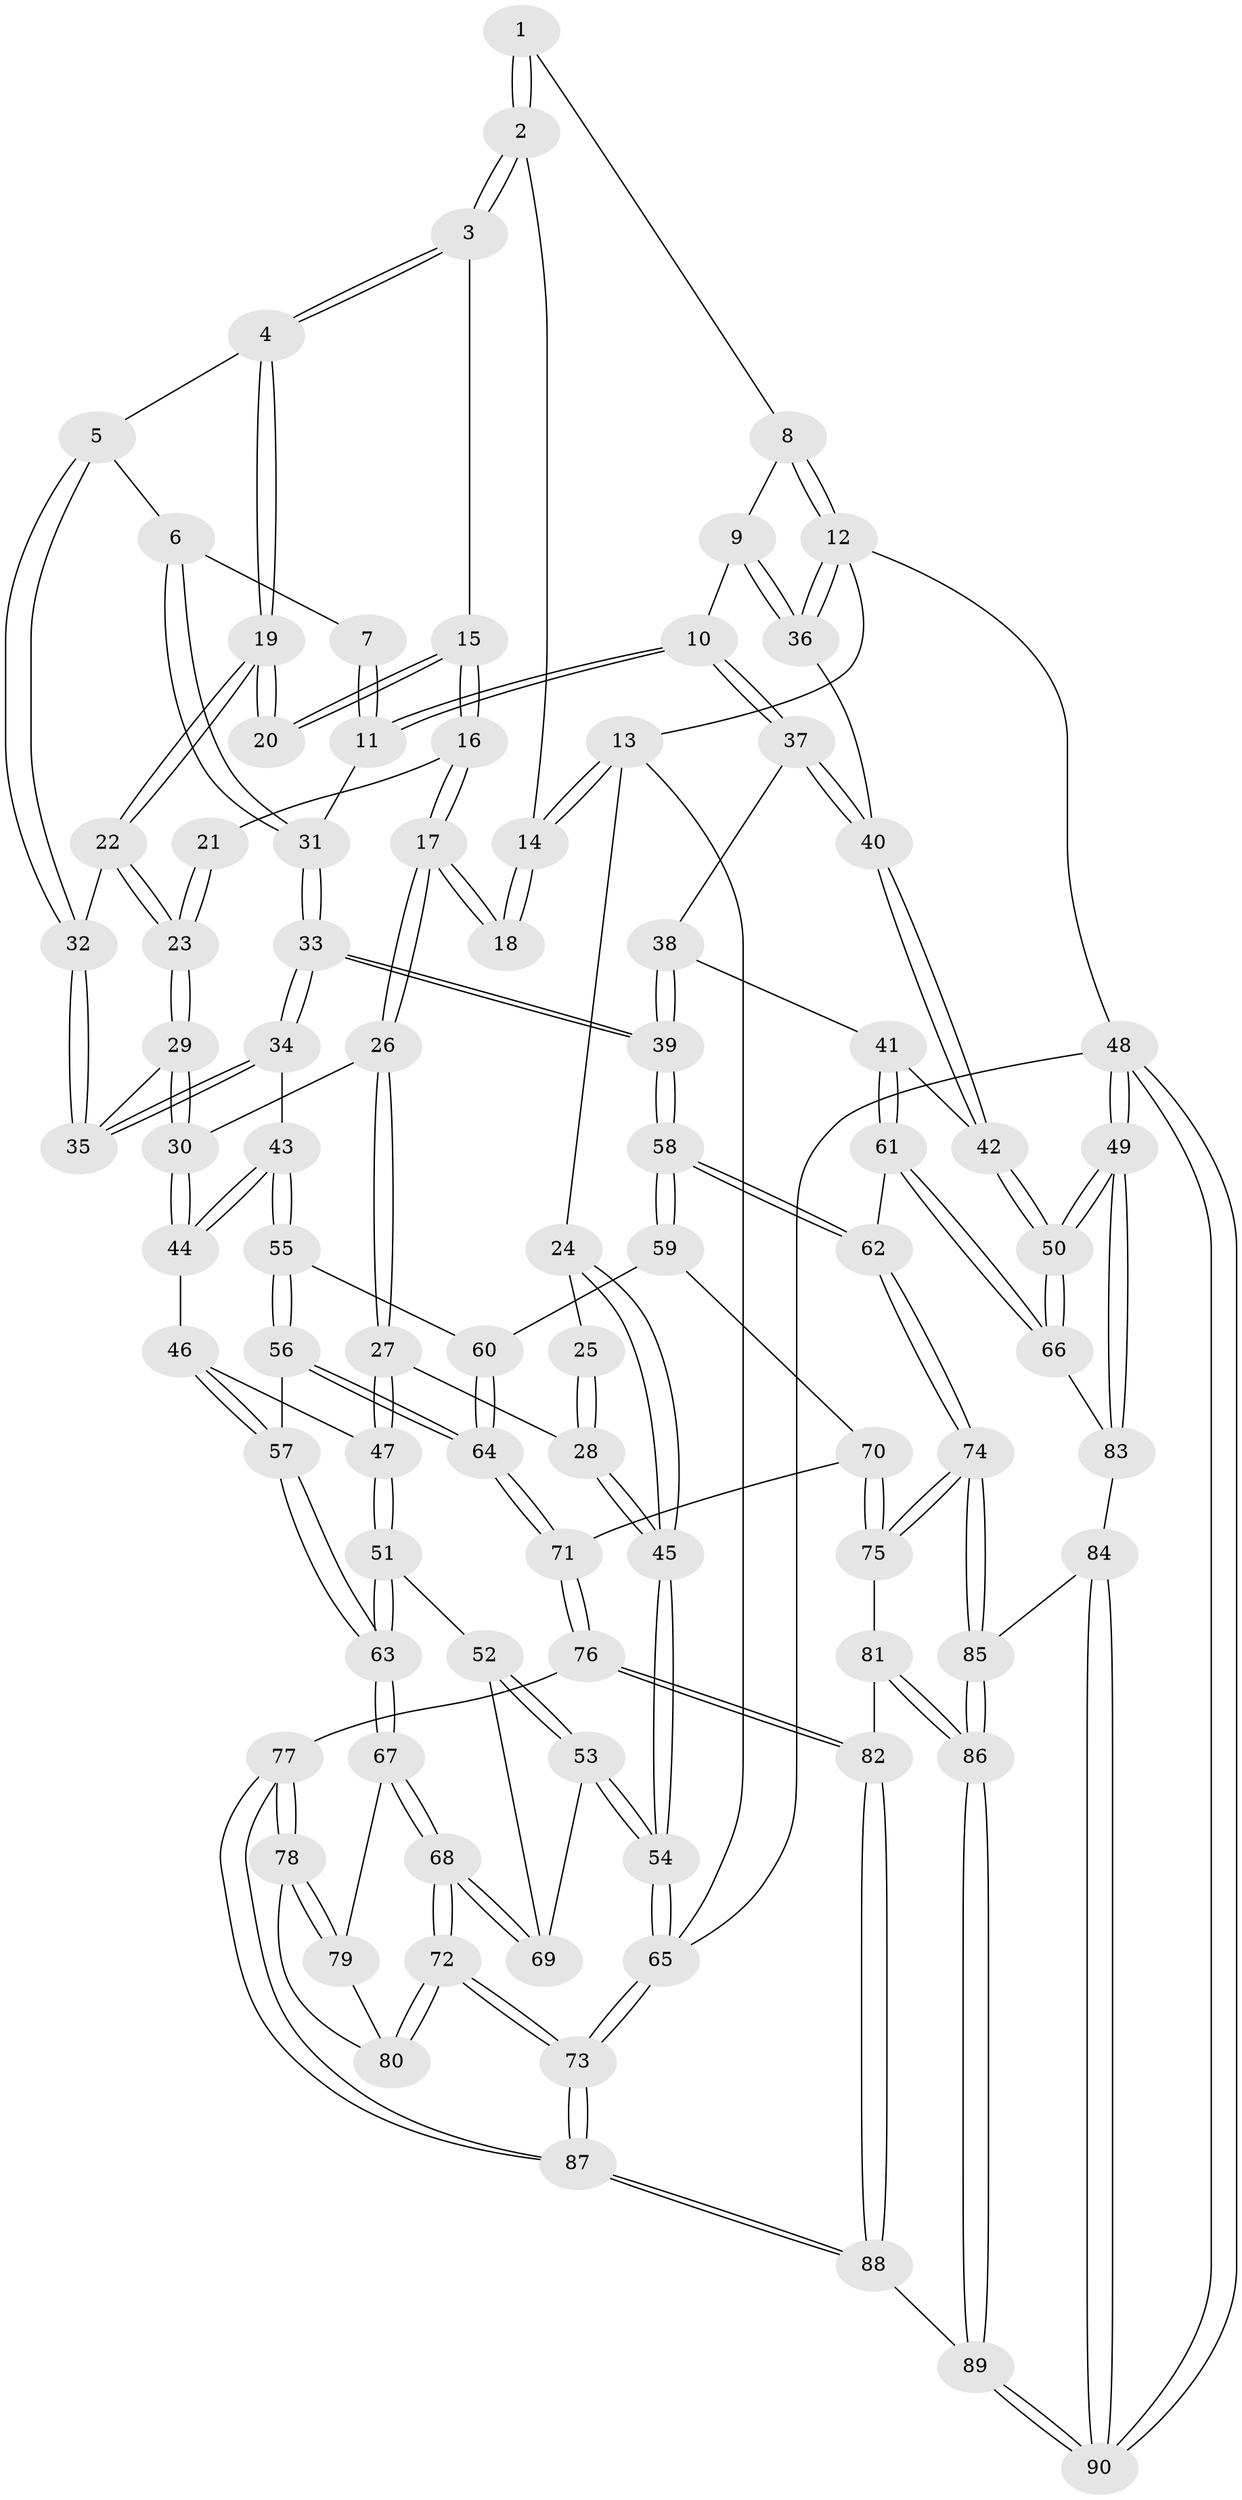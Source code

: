 // Generated by graph-tools (version 1.1) at 2025/03/03/09/25 03:03:25]
// undirected, 90 vertices, 222 edges
graph export_dot {
graph [start="1"]
  node [color=gray90,style=filled];
  1 [pos="+0.8324256235164152+0"];
  2 [pos="+0.3030651869386811+0"];
  3 [pos="+0.3181335038666165+0"];
  4 [pos="+0.4229292916550444+0.13478684561758048"];
  5 [pos="+0.5264046156391169+0.18660931407141534"];
  6 [pos="+0.5521867826585712+0.18284217193061517"];
  7 [pos="+0.6934175473410109+0"];
  8 [pos="+0.8524358012389535+0"];
  9 [pos="+0.8473615712106105+0.22084961791732866"];
  10 [pos="+0.7992057459936347+0.27097399419971846"];
  11 [pos="+0.7335858447241255+0.2616588765891132"];
  12 [pos="+1+0"];
  13 [pos="+0+0"];
  14 [pos="+0.16036938286115487+0"];
  15 [pos="+0.2055001477050743+0.16409068442251837"];
  16 [pos="+0.140012054452322+0.2227645535697416"];
  17 [pos="+0.13050692948101952+0.2259371779646108"];
  18 [pos="+0.09922411363050412+0.21544948051551002"];
  19 [pos="+0.3356276008905667+0.25765867317304125"];
  20 [pos="+0.3003153498371625+0.24403898823876888"];
  21 [pos="+0.1984006673369596+0.25222415710412577"];
  22 [pos="+0.3301058364608722+0.2999004805788808"];
  23 [pos="+0.29438276286768505+0.37152172248129506"];
  24 [pos="+0+0.0002737120645666791"];
  25 [pos="+0.0960686053077202+0.2154157476005907"];
  26 [pos="+0.15560178083765627+0.4060833474546411"];
  27 [pos="+0.001932899780943754+0.4620698639966806"];
  28 [pos="+0+0.4524366497040017"];
  29 [pos="+0.2869969347466731+0.40165774046926045"];
  30 [pos="+0.27408402146267796+0.4330294022928762"];
  31 [pos="+0.6921482857593493+0.2643267582395635"];
  32 [pos="+0.4988696150714763+0.3420164266888971"];
  33 [pos="+0.5752568876856426+0.4927236453162826"];
  34 [pos="+0.5531801857483256+0.4856696764548347"];
  35 [pos="+0.4994327339572443+0.34563765194257934"];
  36 [pos="+1+0.26918439938179856"];
  37 [pos="+0.8168007544389828+0.34094236838139"];
  38 [pos="+0.8205491752165313+0.39184924813642336"];
  39 [pos="+0.5894818208438344+0.5047658386461517"];
  40 [pos="+1+0.35309861746803206"];
  41 [pos="+0.9058076150136458+0.5117235366216939"];
  42 [pos="+1+0.4731023528612203"];
  43 [pos="+0.42926052794466085+0.5202045941715957"];
  44 [pos="+0.2958627987507156+0.47538819386573283"];
  45 [pos="+0+0.4474847762313798"];
  46 [pos="+0.2797412665280777+0.5065804998275327"];
  47 [pos="+0.08588086978328024+0.581018470190697"];
  48 [pos="+1+1"];
  49 [pos="+1+0.8935321328573982"];
  50 [pos="+1+0.7972848851706058"];
  51 [pos="+0.10898656588332892+0.663280768578128"];
  52 [pos="+0.09500973752079259+0.6699567000750929"];
  53 [pos="+0+0.6978114178387291"];
  54 [pos="+0+0.6921277063853498"];
  55 [pos="+0.422059342583899+0.5691287570120844"];
  56 [pos="+0.2408477425558869+0.7082396878464103"];
  57 [pos="+0.23164354102041165+0.705005782677999"];
  58 [pos="+0.6727379874335012+0.653701216848016"];
  59 [pos="+0.4657720047901386+0.710678196544338"];
  60 [pos="+0.4209393008450259+0.6092809219321907"];
  61 [pos="+0.780106282900477+0.6868097997514946"];
  62 [pos="+0.7093130438561366+0.6857416642996967"];
  63 [pos="+0.20335235653818068+0.7142956588280361"];
  64 [pos="+0.30336106250665007+0.7363998903795439"];
  65 [pos="+0+1"];
  66 [pos="+0.825542877565805+0.7288710000182059"];
  67 [pos="+0.19484197054984687+0.7356074292497687"];
  68 [pos="+0.050066632331293486+0.8476296011628351"];
  69 [pos="+0.03926902427339286+0.7708729030166231"];
  70 [pos="+0.43636698697055215+0.754446609670294"];
  71 [pos="+0.3506603081143233+0.7768991921050886"];
  72 [pos="+0+1"];
  73 [pos="+0+1"];
  74 [pos="+0.6145922665808654+0.8630531868475273"];
  75 [pos="+0.5143052398497657+0.8336135492601403"];
  76 [pos="+0.3515762837626397+0.8853810860050564"];
  77 [pos="+0.27871785967317886+0.9116530868200177"];
  78 [pos="+0.2725029996934676+0.9086229279833972"];
  79 [pos="+0.19590481904750673+0.765363395287494"];
  80 [pos="+0.17021191634109847+0.8960172976955538"];
  81 [pos="+0.43436508048988204+0.8851927108978227"];
  82 [pos="+0.3520290431919186+0.8858022907061961"];
  83 [pos="+0.8524659755151177+0.9183879025462538"];
  84 [pos="+0.8412060940665015+0.9440650787718676"];
  85 [pos="+0.6177674633169654+0.9244617870217567"];
  86 [pos="+0.5764237961407123+1"];
  87 [pos="+0.14443026711398727+1"];
  88 [pos="+0.46772777874488575+1"];
  89 [pos="+0.5453952847720958+1"];
  90 [pos="+0.8854505647023537+1"];
  1 -- 2;
  1 -- 2;
  1 -- 8;
  2 -- 3;
  2 -- 3;
  2 -- 14;
  3 -- 4;
  3 -- 4;
  3 -- 15;
  4 -- 5;
  4 -- 19;
  4 -- 19;
  5 -- 6;
  5 -- 32;
  5 -- 32;
  6 -- 7;
  6 -- 31;
  6 -- 31;
  7 -- 11;
  7 -- 11;
  8 -- 9;
  8 -- 12;
  8 -- 12;
  9 -- 10;
  9 -- 36;
  9 -- 36;
  10 -- 11;
  10 -- 11;
  10 -- 37;
  10 -- 37;
  11 -- 31;
  12 -- 13;
  12 -- 36;
  12 -- 36;
  12 -- 48;
  13 -- 14;
  13 -- 14;
  13 -- 24;
  13 -- 65;
  14 -- 18;
  14 -- 18;
  15 -- 16;
  15 -- 16;
  15 -- 20;
  15 -- 20;
  16 -- 17;
  16 -- 17;
  16 -- 21;
  17 -- 18;
  17 -- 18;
  17 -- 26;
  17 -- 26;
  19 -- 20;
  19 -- 20;
  19 -- 22;
  19 -- 22;
  21 -- 23;
  21 -- 23;
  22 -- 23;
  22 -- 23;
  22 -- 32;
  23 -- 29;
  23 -- 29;
  24 -- 25;
  24 -- 45;
  24 -- 45;
  25 -- 28;
  25 -- 28;
  26 -- 27;
  26 -- 27;
  26 -- 30;
  27 -- 28;
  27 -- 47;
  27 -- 47;
  28 -- 45;
  28 -- 45;
  29 -- 30;
  29 -- 30;
  29 -- 35;
  30 -- 44;
  30 -- 44;
  31 -- 33;
  31 -- 33;
  32 -- 35;
  32 -- 35;
  33 -- 34;
  33 -- 34;
  33 -- 39;
  33 -- 39;
  34 -- 35;
  34 -- 35;
  34 -- 43;
  36 -- 40;
  37 -- 38;
  37 -- 40;
  37 -- 40;
  38 -- 39;
  38 -- 39;
  38 -- 41;
  39 -- 58;
  39 -- 58;
  40 -- 42;
  40 -- 42;
  41 -- 42;
  41 -- 61;
  41 -- 61;
  42 -- 50;
  42 -- 50;
  43 -- 44;
  43 -- 44;
  43 -- 55;
  43 -- 55;
  44 -- 46;
  45 -- 54;
  45 -- 54;
  46 -- 47;
  46 -- 57;
  46 -- 57;
  47 -- 51;
  47 -- 51;
  48 -- 49;
  48 -- 49;
  48 -- 90;
  48 -- 90;
  48 -- 65;
  49 -- 50;
  49 -- 50;
  49 -- 83;
  49 -- 83;
  50 -- 66;
  50 -- 66;
  51 -- 52;
  51 -- 63;
  51 -- 63;
  52 -- 53;
  52 -- 53;
  52 -- 69;
  53 -- 54;
  53 -- 54;
  53 -- 69;
  54 -- 65;
  54 -- 65;
  55 -- 56;
  55 -- 56;
  55 -- 60;
  56 -- 57;
  56 -- 64;
  56 -- 64;
  57 -- 63;
  57 -- 63;
  58 -- 59;
  58 -- 59;
  58 -- 62;
  58 -- 62;
  59 -- 60;
  59 -- 70;
  60 -- 64;
  60 -- 64;
  61 -- 62;
  61 -- 66;
  61 -- 66;
  62 -- 74;
  62 -- 74;
  63 -- 67;
  63 -- 67;
  64 -- 71;
  64 -- 71;
  65 -- 73;
  65 -- 73;
  66 -- 83;
  67 -- 68;
  67 -- 68;
  67 -- 79;
  68 -- 69;
  68 -- 69;
  68 -- 72;
  68 -- 72;
  70 -- 71;
  70 -- 75;
  70 -- 75;
  71 -- 76;
  71 -- 76;
  72 -- 73;
  72 -- 73;
  72 -- 80;
  72 -- 80;
  73 -- 87;
  73 -- 87;
  74 -- 75;
  74 -- 75;
  74 -- 85;
  74 -- 85;
  75 -- 81;
  76 -- 77;
  76 -- 82;
  76 -- 82;
  77 -- 78;
  77 -- 78;
  77 -- 87;
  77 -- 87;
  78 -- 79;
  78 -- 79;
  78 -- 80;
  79 -- 80;
  81 -- 82;
  81 -- 86;
  81 -- 86;
  82 -- 88;
  82 -- 88;
  83 -- 84;
  84 -- 85;
  84 -- 90;
  84 -- 90;
  85 -- 86;
  85 -- 86;
  86 -- 89;
  86 -- 89;
  87 -- 88;
  87 -- 88;
  88 -- 89;
  89 -- 90;
  89 -- 90;
}
